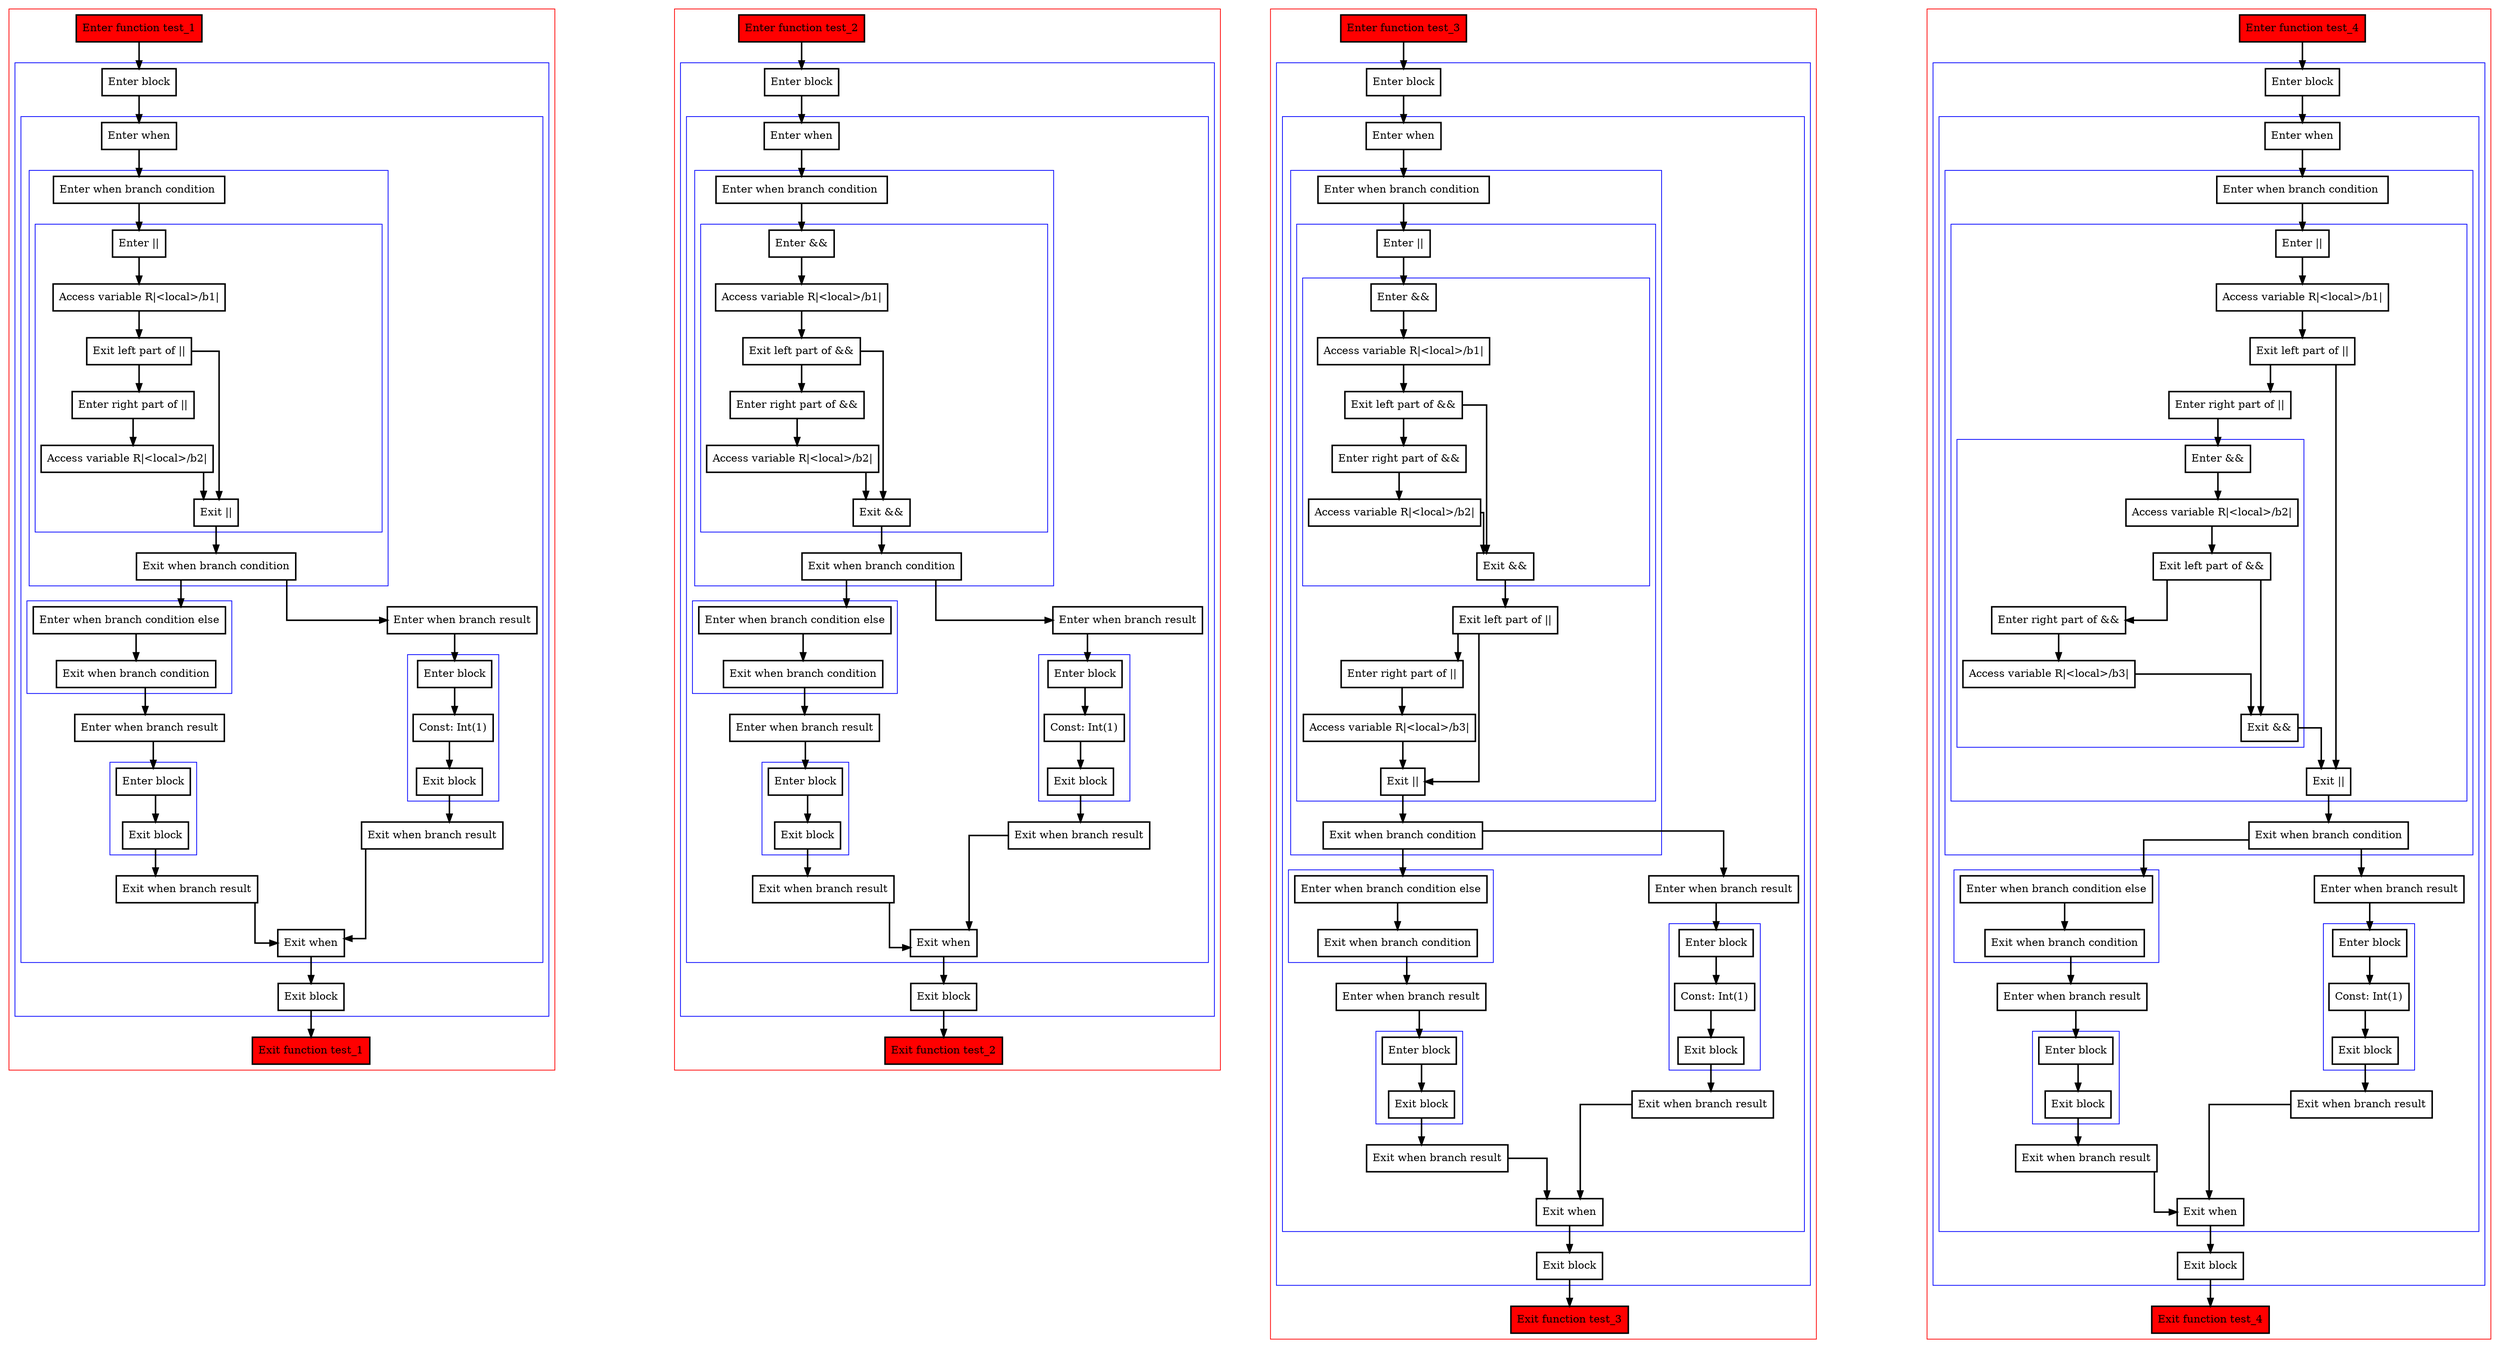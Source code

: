 digraph binaryOperations_kt {
  graph [splines=ortho nodesep=3]
  node [shape=box penwidth=2]
  edge [penwidth=2]

  subgraph cluster_0 {
    color=red
    0 [label="Enter function test_1" style="filled" fillcolor=red];
    subgraph cluster_1 {
      color=blue
      1 [label="Enter block"];
      subgraph cluster_2 {
        color=blue
        2 [label="Enter when"];
        subgraph cluster_3 {
          color=blue
          3 [label="Enter when branch condition "];
          subgraph cluster_4 {
            color=blue
            4 [label="Enter ||"];
            5 [label="Access variable R|<local>/b1|"];
            6 [label="Exit left part of ||"];
            7 [label="Enter right part of ||"];
            8 [label="Access variable R|<local>/b2|"];
            9 [label="Exit ||"];
          }
          10 [label="Exit when branch condition"];
        }
        subgraph cluster_5 {
          color=blue
          11 [label="Enter when branch condition else"];
          12 [label="Exit when branch condition"];
        }
        13 [label="Enter when branch result"];
        subgraph cluster_6 {
          color=blue
          14 [label="Enter block"];
          15 [label="Exit block"];
        }
        16 [label="Exit when branch result"];
        17 [label="Enter when branch result"];
        subgraph cluster_7 {
          color=blue
          18 [label="Enter block"];
          19 [label="Const: Int(1)"];
          20 [label="Exit block"];
        }
        21 [label="Exit when branch result"];
        22 [label="Exit when"];
      }
      23 [label="Exit block"];
    }
    24 [label="Exit function test_1" style="filled" fillcolor=red];
  }

  0 -> {1};
  1 -> {2};
  2 -> {3};
  3 -> {4};
  4 -> {5};
  5 -> {6};
  6 -> {9 7};
  7 -> {8};
  8 -> {9};
  9 -> {10};
  10 -> {17 11};
  11 -> {12};
  12 -> {13};
  13 -> {14};
  14 -> {15};
  15 -> {16};
  16 -> {22};
  17 -> {18};
  18 -> {19};
  19 -> {20};
  20 -> {21};
  21 -> {22};
  22 -> {23};
  23 -> {24};

  subgraph cluster_8 {
    color=red
    25 [label="Enter function test_2" style="filled" fillcolor=red];
    subgraph cluster_9 {
      color=blue
      26 [label="Enter block"];
      subgraph cluster_10 {
        color=blue
        27 [label="Enter when"];
        subgraph cluster_11 {
          color=blue
          28 [label="Enter when branch condition "];
          subgraph cluster_12 {
            color=blue
            29 [label="Enter &&"];
            30 [label="Access variable R|<local>/b1|"];
            31 [label="Exit left part of &&"];
            32 [label="Enter right part of &&"];
            33 [label="Access variable R|<local>/b2|"];
            34 [label="Exit &&"];
          }
          35 [label="Exit when branch condition"];
        }
        subgraph cluster_13 {
          color=blue
          36 [label="Enter when branch condition else"];
          37 [label="Exit when branch condition"];
        }
        38 [label="Enter when branch result"];
        subgraph cluster_14 {
          color=blue
          39 [label="Enter block"];
          40 [label="Exit block"];
        }
        41 [label="Exit when branch result"];
        42 [label="Enter when branch result"];
        subgraph cluster_15 {
          color=blue
          43 [label="Enter block"];
          44 [label="Const: Int(1)"];
          45 [label="Exit block"];
        }
        46 [label="Exit when branch result"];
        47 [label="Exit when"];
      }
      48 [label="Exit block"];
    }
    49 [label="Exit function test_2" style="filled" fillcolor=red];
  }

  25 -> {26};
  26 -> {27};
  27 -> {28};
  28 -> {29};
  29 -> {30};
  30 -> {31};
  31 -> {34 32};
  32 -> {33};
  33 -> {34};
  34 -> {35};
  35 -> {42 36};
  36 -> {37};
  37 -> {38};
  38 -> {39};
  39 -> {40};
  40 -> {41};
  41 -> {47};
  42 -> {43};
  43 -> {44};
  44 -> {45};
  45 -> {46};
  46 -> {47};
  47 -> {48};
  48 -> {49};

  subgraph cluster_16 {
    color=red
    50 [label="Enter function test_3" style="filled" fillcolor=red];
    subgraph cluster_17 {
      color=blue
      51 [label="Enter block"];
      subgraph cluster_18 {
        color=blue
        52 [label="Enter when"];
        subgraph cluster_19 {
          color=blue
          53 [label="Enter when branch condition "];
          subgraph cluster_20 {
            color=blue
            54 [label="Enter ||"];
            subgraph cluster_21 {
              color=blue
              55 [label="Enter &&"];
              56 [label="Access variable R|<local>/b1|"];
              57 [label="Exit left part of &&"];
              58 [label="Enter right part of &&"];
              59 [label="Access variable R|<local>/b2|"];
              60 [label="Exit &&"];
            }
            61 [label="Exit left part of ||"];
            62 [label="Enter right part of ||"];
            63 [label="Access variable R|<local>/b3|"];
            64 [label="Exit ||"];
          }
          65 [label="Exit when branch condition"];
        }
        subgraph cluster_22 {
          color=blue
          66 [label="Enter when branch condition else"];
          67 [label="Exit when branch condition"];
        }
        68 [label="Enter when branch result"];
        subgraph cluster_23 {
          color=blue
          69 [label="Enter block"];
          70 [label="Exit block"];
        }
        71 [label="Exit when branch result"];
        72 [label="Enter when branch result"];
        subgraph cluster_24 {
          color=blue
          73 [label="Enter block"];
          74 [label="Const: Int(1)"];
          75 [label="Exit block"];
        }
        76 [label="Exit when branch result"];
        77 [label="Exit when"];
      }
      78 [label="Exit block"];
    }
    79 [label="Exit function test_3" style="filled" fillcolor=red];
  }

  50 -> {51};
  51 -> {52};
  52 -> {53};
  53 -> {54};
  54 -> {55};
  55 -> {56};
  56 -> {57};
  57 -> {60 58};
  58 -> {59};
  59 -> {60};
  60 -> {61};
  61 -> {64 62};
  62 -> {63};
  63 -> {64};
  64 -> {65};
  65 -> {72 66};
  66 -> {67};
  67 -> {68};
  68 -> {69};
  69 -> {70};
  70 -> {71};
  71 -> {77};
  72 -> {73};
  73 -> {74};
  74 -> {75};
  75 -> {76};
  76 -> {77};
  77 -> {78};
  78 -> {79};

  subgraph cluster_25 {
    color=red
    80 [label="Enter function test_4" style="filled" fillcolor=red];
    subgraph cluster_26 {
      color=blue
      81 [label="Enter block"];
      subgraph cluster_27 {
        color=blue
        82 [label="Enter when"];
        subgraph cluster_28 {
          color=blue
          83 [label="Enter when branch condition "];
          subgraph cluster_29 {
            color=blue
            84 [label="Enter ||"];
            85 [label="Access variable R|<local>/b1|"];
            86 [label="Exit left part of ||"];
            87 [label="Enter right part of ||"];
            subgraph cluster_30 {
              color=blue
              88 [label="Enter &&"];
              89 [label="Access variable R|<local>/b2|"];
              90 [label="Exit left part of &&"];
              91 [label="Enter right part of &&"];
              92 [label="Access variable R|<local>/b3|"];
              93 [label="Exit &&"];
            }
            94 [label="Exit ||"];
          }
          95 [label="Exit when branch condition"];
        }
        subgraph cluster_31 {
          color=blue
          96 [label="Enter when branch condition else"];
          97 [label="Exit when branch condition"];
        }
        98 [label="Enter when branch result"];
        subgraph cluster_32 {
          color=blue
          99 [label="Enter block"];
          100 [label="Exit block"];
        }
        101 [label="Exit when branch result"];
        102 [label="Enter when branch result"];
        subgraph cluster_33 {
          color=blue
          103 [label="Enter block"];
          104 [label="Const: Int(1)"];
          105 [label="Exit block"];
        }
        106 [label="Exit when branch result"];
        107 [label="Exit when"];
      }
      108 [label="Exit block"];
    }
    109 [label="Exit function test_4" style="filled" fillcolor=red];
  }

  80 -> {81};
  81 -> {82};
  82 -> {83};
  83 -> {84};
  84 -> {85};
  85 -> {86};
  86 -> {94 87};
  87 -> {88};
  88 -> {89};
  89 -> {90};
  90 -> {93 91};
  91 -> {92};
  92 -> {93};
  93 -> {94};
  94 -> {95};
  95 -> {102 96};
  96 -> {97};
  97 -> {98};
  98 -> {99};
  99 -> {100};
  100 -> {101};
  101 -> {107};
  102 -> {103};
  103 -> {104};
  104 -> {105};
  105 -> {106};
  106 -> {107};
  107 -> {108};
  108 -> {109};

}
